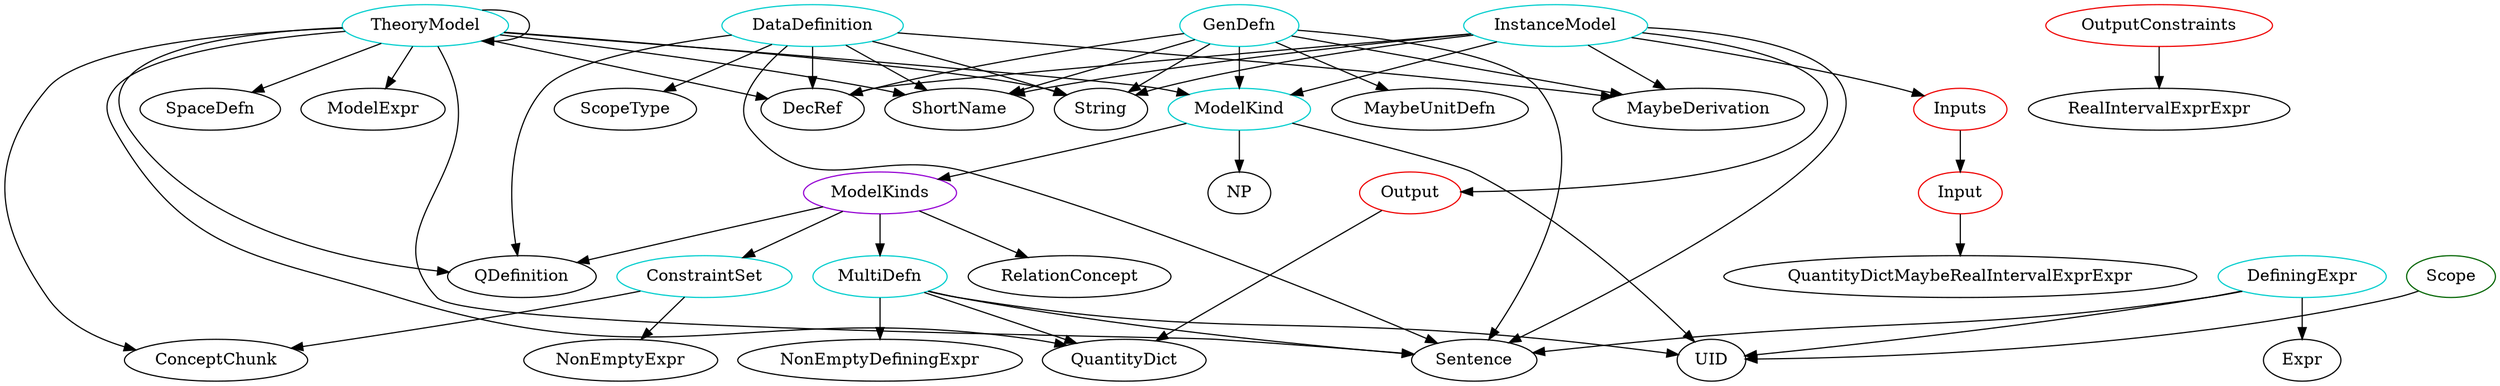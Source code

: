digraph alltypes {
	subgraph teoryconcepths {
	}
	subgraph clasess {
	}
	subgraph contraintsets {
		subgraph constraintset{
		ConstraintSet -> ConceptChunk;
		ConstraintSet -> NonEmptyExpr;
		ConstraintSet	[shape=oval, color=cyan3, label="ConstraintSet"];
		}
	}
	subgraph datadefinition {
		subgraph datadefinition{
		DataDefinition -> QDefinition;
		DataDefinition -> ScopeType;
		DataDefinition -> DecRef;
		DataDefinition -> MaybeDerivation;
		DataDefinition -> ShortName;
		DataDefinition -> String;
		DataDefinition -> Sentence;
		DataDefinition	[shape=oval, color=cyan3, label="DataDefinition"];
		}
		subgraph scope{
		Scope -> UID;
		Scope	[shape=oval, color=darkgreen, label="Scope"];
		}
	}
	subgraph gendefn {
		subgraph gendefn{
		GenDefn -> ModelKind;
		GenDefn -> MaybeUnitDefn;
		GenDefn -> MaybeDerivation;
		GenDefn -> DecRef;
		GenDefn -> ShortName;
		GenDefn -> String;
		GenDefn -> Sentence;
		GenDefn	[shape=oval, color=cyan3, label="GenDefn"];
		}
	}
	subgraph intancemodels {
		subgraph instancemodel{
		InstanceModel -> ModelKind;
		InstanceModel -> Inputs;
		InstanceModel -> Output;
		InstanceModel -> DecRef;
		InstanceModel -> MaybeDerivation;
		InstanceModel -> ShortName;
		InstanceModel -> String;
		InstanceModel -> Sentence;
		InstanceModel	[shape=oval, color=cyan3, label="InstanceModel"];
		}
		subgraph input{
		Input -> QuantityDictMaybeRealIntervalExprExpr;
		Input	[shape=oval, color=red2, label="Input"];
		}
		subgraph inputs{
		Inputs -> Input;
		Inputs	[shape=oval, color=red2, label="Inputs"];
		}
		subgraph output{
		Output -> QuantityDict;
		Output	[shape=oval, color=red2, label="Output"];
		}
		subgraph outputconstraints{
		OutputConstraints -> RealIntervalExprExpr;
		OutputConstraints	[shape=oval, color=red2, label="OutputConstraints"];
		}
	}
	subgraph modelkinds {
		subgraph modelkind{
		ModelKind -> ModelKinds;
		ModelKind -> UID;
		ModelKind -> NP;
		ModelKind	[shape=oval, color=cyan3, label="ModelKind"];
		}
		subgraph modelkinds{
		ModelKinds -> RelationConcept;
		ModelKinds -> ConstraintSet;
		ModelKinds -> QDefinition;
		ModelKinds -> MultiDefn;
		ModelKinds	[shape=oval, color=darkviolet, label="ModelKinds"];
		}
	}
	subgraph multidefn {
		subgraph definingexpr{
		DefiningExpr -> UID;
		DefiningExpr -> Sentence;
		DefiningExpr -> Expr;
		DefiningExpr	[shape=oval, color=cyan3, label="DefiningExpr"];
		}
		subgraph multidefn{
		MultiDefn -> UID;
		MultiDefn -> QuantityDict;
		MultiDefn -> Sentence;
		MultiDefn -> NonEmptyDefiningExpr;
		MultiDefn	[shape=oval, color=cyan3, label="MultiDefn"];
		}
	}
	subgraph teoryh {
		subgraph theorymodel{
		TheoryModel -> ModelKind;
		TheoryModel -> TheoryModel;
		TheoryModel -> SpaceDefn;
		TheoryModel -> QuantityDict;
		TheoryModel -> ConceptChunk;
		TheoryModel -> QDefinition;
		TheoryModel -> ModelExpr;
		TheoryModel -> DecRef;
		TheoryModel -> ShortName;
		TheoryModel -> String;
		TheoryModel -> Sentence;
		TheoryModel	[shape=oval, color=cyan3, label="TheoryModel"];
		}
	}
	subgraph drails {
	}
}
